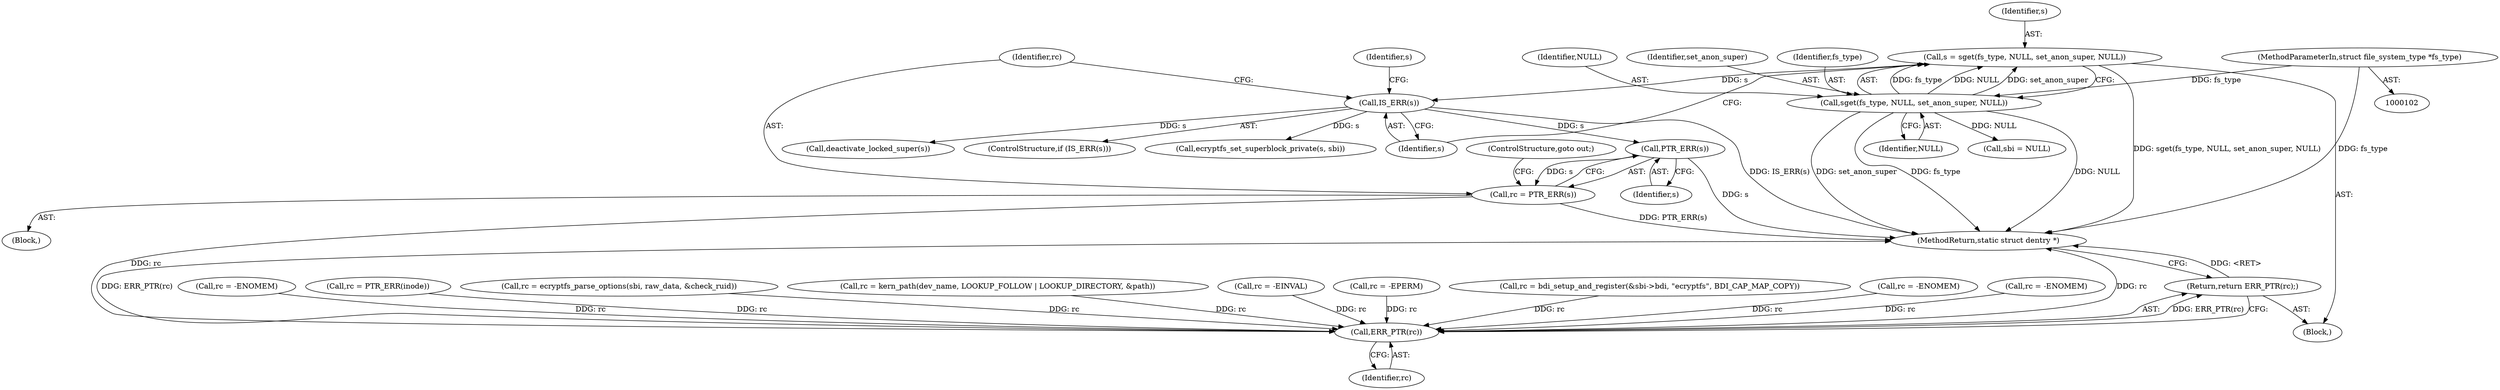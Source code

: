 digraph "0_linux_764355487ea220fdc2faf128d577d7f679b91f97@pointer" {
"1000160" [label="(Call,PTR_ERR(s))"];
"1000155" [label="(Call,IS_ERR(s))"];
"1000147" [label="(Call,s = sget(fs_type, NULL, set_anon_super, NULL))"];
"1000149" [label="(Call,sget(fs_type, NULL, set_anon_super, NULL))"];
"1000103" [label="(MethodParameterIn,struct file_system_type *fs_type)"];
"1000158" [label="(Call,rc = PTR_ERR(s))"];
"1000392" [label="(Call,ERR_PTR(rc))"];
"1000391" [label="(Return,return ERR_PTR(rc);)"];
"1000180" [label="(Call,ecryptfs_set_superblock_private(s, sbi))"];
"1000392" [label="(Call,ERR_PTR(rc))"];
"1000157" [label="(Block,)"];
"1000325" [label="(Call,rc = -ENOMEM)"];
"1000160" [label="(Call,PTR_ERR(s))"];
"1000148" [label="(Identifier,s)"];
"1000151" [label="(Identifier,NULL)"];
"1000303" [label="(Call,rc = PTR_ERR(inode))"];
"1000393" [label="(Identifier,rc)"];
"1000107" [label="(Block,)"];
"1000133" [label="(Call,rc = ecryptfs_parse_options(sbi, raw_data, &check_ruid))"];
"1000165" [label="(Identifier,s)"];
"1000161" [label="(Identifier,s)"];
"1000391" [label="(Return,return ERR_PTR(rc);)"];
"1000191" [label="(Call,sbi = NULL)"];
"1000209" [label="(Call,rc = kern_path(dev_name, LOOKUP_FOLLOW | LOOKUP_DIRECTORY, &path))"];
"1000103" [label="(MethodParameterIn,struct file_system_type *fs_type)"];
"1000159" [label="(Identifier,rc)"];
"1000147" [label="(Call,s = sget(fs_type, NULL, set_anon_super, NULL))"];
"1000152" [label="(Identifier,set_anon_super)"];
"1000237" [label="(Call,rc = -EINVAL)"];
"1000156" [label="(Identifier,s)"];
"1000377" [label="(Call,deactivate_locked_super(s))"];
"1000150" [label="(Identifier,fs_type)"];
"1000158" [label="(Call,rc = PTR_ERR(s))"];
"1000153" [label="(Identifier,NULL)"];
"1000255" [label="(Call,rc = -EPERM)"];
"1000168" [label="(Call,rc = bdi_setup_and_register(&sbi->bdi, \"ecryptfs\", BDI_CAP_MAP_COPY))"];
"1000155" [label="(Call,IS_ERR(s))"];
"1000149" [label="(Call,sget(fs_type, NULL, set_anon_super, NULL))"];
"1000162" [label="(ControlStructure,goto out;)"];
"1000330" [label="(Call,rc = -ENOMEM)"];
"1000154" [label="(ControlStructure,if (IS_ERR(s)))"];
"1000128" [label="(Call,rc = -ENOMEM)"];
"1000394" [label="(MethodReturn,static struct dentry *)"];
"1000160" -> "1000158"  [label="AST: "];
"1000160" -> "1000161"  [label="CFG: "];
"1000161" -> "1000160"  [label="AST: "];
"1000158" -> "1000160"  [label="CFG: "];
"1000160" -> "1000394"  [label="DDG: s"];
"1000160" -> "1000158"  [label="DDG: s"];
"1000155" -> "1000160"  [label="DDG: s"];
"1000155" -> "1000154"  [label="AST: "];
"1000155" -> "1000156"  [label="CFG: "];
"1000156" -> "1000155"  [label="AST: "];
"1000159" -> "1000155"  [label="CFG: "];
"1000165" -> "1000155"  [label="CFG: "];
"1000155" -> "1000394"  [label="DDG: IS_ERR(s)"];
"1000147" -> "1000155"  [label="DDG: s"];
"1000155" -> "1000180"  [label="DDG: s"];
"1000155" -> "1000377"  [label="DDG: s"];
"1000147" -> "1000107"  [label="AST: "];
"1000147" -> "1000149"  [label="CFG: "];
"1000148" -> "1000147"  [label="AST: "];
"1000149" -> "1000147"  [label="AST: "];
"1000156" -> "1000147"  [label="CFG: "];
"1000147" -> "1000394"  [label="DDG: sget(fs_type, NULL, set_anon_super, NULL)"];
"1000149" -> "1000147"  [label="DDG: fs_type"];
"1000149" -> "1000147"  [label="DDG: NULL"];
"1000149" -> "1000147"  [label="DDG: set_anon_super"];
"1000149" -> "1000153"  [label="CFG: "];
"1000150" -> "1000149"  [label="AST: "];
"1000151" -> "1000149"  [label="AST: "];
"1000152" -> "1000149"  [label="AST: "];
"1000153" -> "1000149"  [label="AST: "];
"1000149" -> "1000394"  [label="DDG: NULL"];
"1000149" -> "1000394"  [label="DDG: set_anon_super"];
"1000149" -> "1000394"  [label="DDG: fs_type"];
"1000103" -> "1000149"  [label="DDG: fs_type"];
"1000149" -> "1000191"  [label="DDG: NULL"];
"1000103" -> "1000102"  [label="AST: "];
"1000103" -> "1000394"  [label="DDG: fs_type"];
"1000158" -> "1000157"  [label="AST: "];
"1000159" -> "1000158"  [label="AST: "];
"1000162" -> "1000158"  [label="CFG: "];
"1000158" -> "1000394"  [label="DDG: PTR_ERR(s)"];
"1000158" -> "1000392"  [label="DDG: rc"];
"1000392" -> "1000391"  [label="AST: "];
"1000392" -> "1000393"  [label="CFG: "];
"1000393" -> "1000392"  [label="AST: "];
"1000391" -> "1000392"  [label="CFG: "];
"1000392" -> "1000394"  [label="DDG: ERR_PTR(rc)"];
"1000392" -> "1000394"  [label="DDG: rc"];
"1000392" -> "1000391"  [label="DDG: ERR_PTR(rc)"];
"1000330" -> "1000392"  [label="DDG: rc"];
"1000209" -> "1000392"  [label="DDG: rc"];
"1000237" -> "1000392"  [label="DDG: rc"];
"1000255" -> "1000392"  [label="DDG: rc"];
"1000325" -> "1000392"  [label="DDG: rc"];
"1000168" -> "1000392"  [label="DDG: rc"];
"1000303" -> "1000392"  [label="DDG: rc"];
"1000128" -> "1000392"  [label="DDG: rc"];
"1000133" -> "1000392"  [label="DDG: rc"];
"1000391" -> "1000107"  [label="AST: "];
"1000394" -> "1000391"  [label="CFG: "];
"1000391" -> "1000394"  [label="DDG: <RET>"];
}
